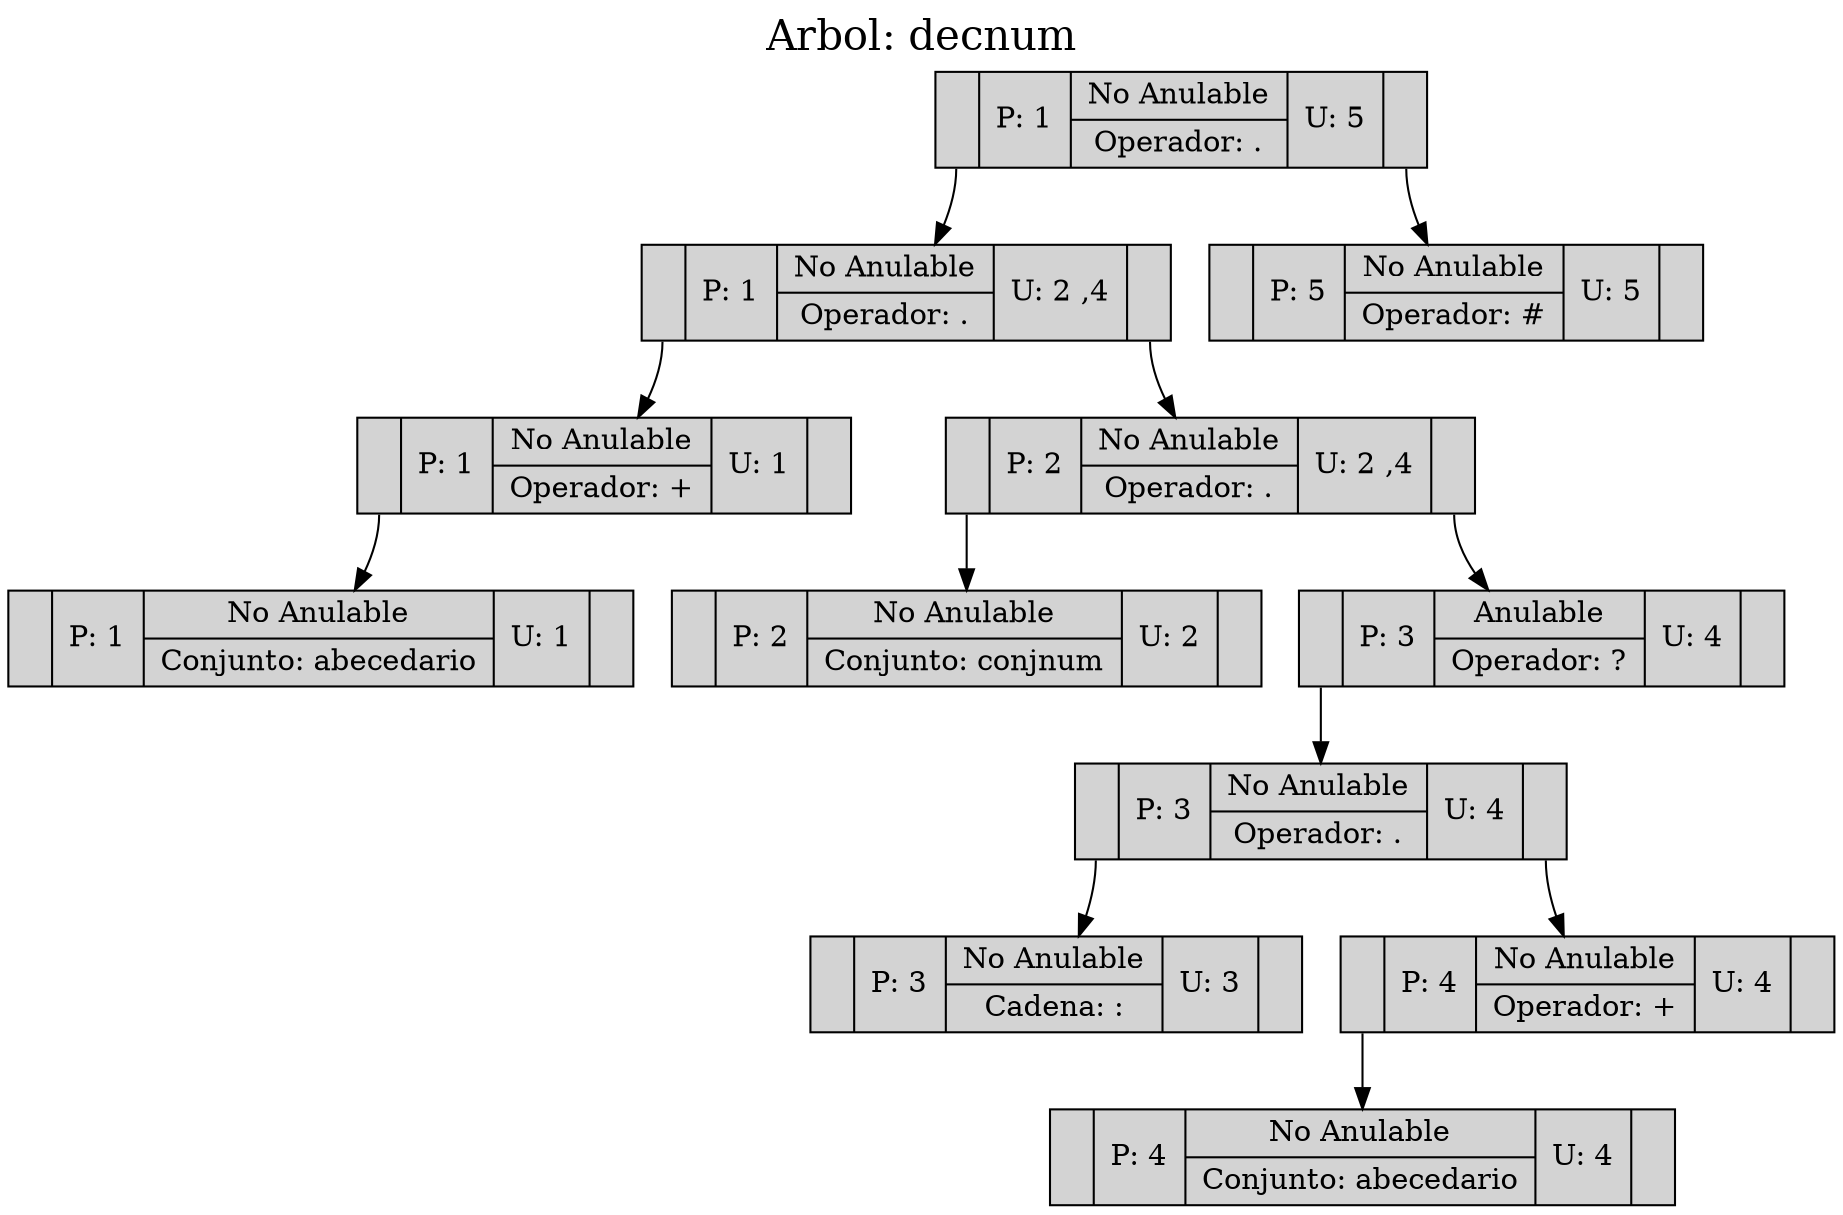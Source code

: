 digraph ARBOL { 
graph [label="Arbol: decnum", labelloc=t, fontsize=20]; rankdir=TB
node[shape=record,style=filled] 
"0"[label ="<C0>|P: 1|{<C1>No Anulable|Operador: \.}|U: 5|<C2>"]; 
"2"[label ="<C0>|P: 1|{<C1>No Anulable|Operador: \.}|U: 2 ,4|<C2>"]; 
"4"[label ="<C0>|P: 1|{<C1>No Anulable|Operador: \+}|U: 1|<C2>"]; 
"5"[label ="<C0>|P: 1|{<C1>No Anulable|Conjunto: abecedario}|U: 1|<C2>"]; 
"4":C0->"5"; 
"2":C0->"4"; 
"6"[label ="<C0>|P: 2|{<C1>No Anulable|Operador: \.}|U: 2 ,4|<C2>"]; 
"7"[label ="<C0>|P: 2|{<C1>No Anulable|Conjunto: conjnum}|U: 2|<C2>"]; 
"6":C0->"7"; 
"8"[label ="<C0>|P: 3|{<C1>Anulable|Operador: \?}|U: 4|<C2>"]; 
"9"[label ="<C0>|P: 3|{<C1>No Anulable|Operador: \.}|U: 4|<C2>"]; 
"10"[label ="<C0>|P: 3|{<C1>No Anulable|Cadena: \:}|U: 3|<C2>"]; 
"9":C0->"10"; 
"11"[label ="<C0>|P: 4|{<C1>No Anulable|Operador: \+}|U: 4|<C2>"]; 
"12"[label ="<C0>|P: 4|{<C1>No Anulable|Conjunto: abecedario}|U: 4|<C2>"]; 
"11":C0->"12"; 
"9":C2->"11"; 
"8":C0->"9"; 
"6":C2->"8"; 
"2":C2->"6"; 
"0":C0->"2"; 
"1"[label ="<C0>|P: 5|{<C1>No Anulable|Operador: \#}|U: 5|<C2>"]; 
"0":C2->"1"; 

}